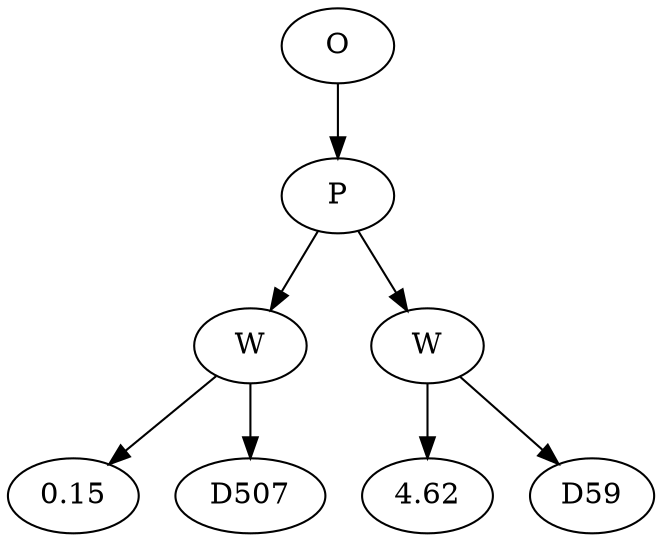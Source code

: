 // Tree
digraph {
	3235344 [label=O]
	3235345 [label=P]
	3235344 -> 3235345
	3235346 [label=W]
	3235345 -> 3235346
	3235347 [label=0.15]
	3235346 -> 3235347
	3235348 [label=D507]
	3235346 -> 3235348
	3235349 [label=W]
	3235345 -> 3235349
	3235350 [label=4.62]
	3235349 -> 3235350
	3235351 [label=D59]
	3235349 -> 3235351
}
